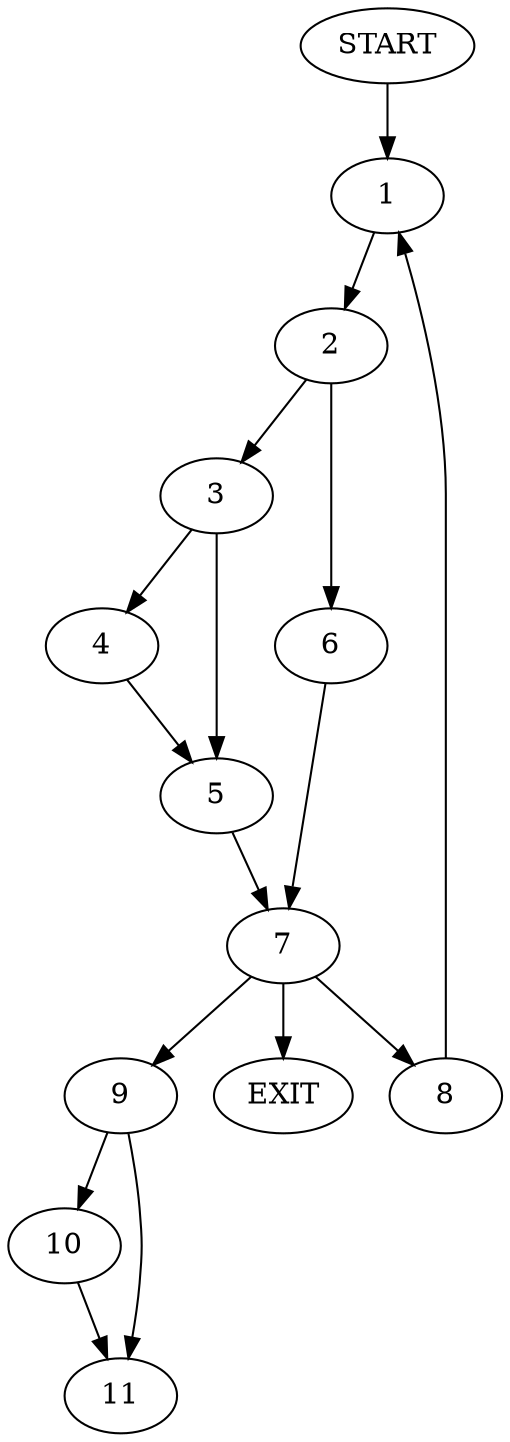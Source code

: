 digraph { 
0 [label="START"];
1;
2;
3;
4;
5;
6;
7;
8;
9;
10;
11;
12[label="EXIT"];
0 -> 1;
1 -> 2;
2 -> 3;
2 -> 6;
3 -> 4;
3 -> 5;
4 -> 5;
5 -> 7;
6 -> 7;
7 -> 12;
7 -> 8;
7:s2 -> 9;
8 -> 1;
9 -> 10;
9 -> 11;
10 -> 11;
}